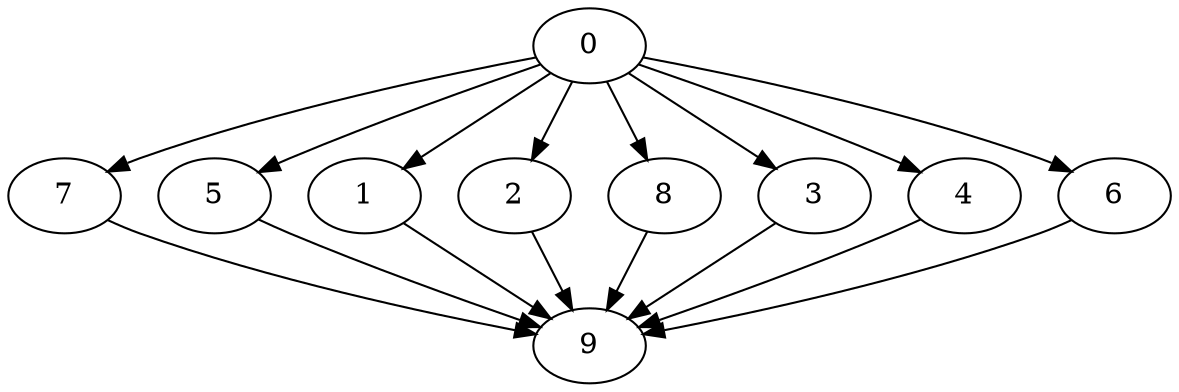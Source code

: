 digraph "Fork_Join_Nodes_10_CCR_1.00_WeightType_Random#2" {
	graph ["Duplicate states"=0,
		GraphType=F_J,
		"Max states in OPEN"=0,
		Modes="120000ms; topo-ordered tasks, ; Pruning: task equivalence, fixed order ready list, ; F-value: ; Optimisation: best schedule length (\
SL) optimisation on equal, ",
		NumberOfTasks=10,
		"Pruned using list schedule length"=10430,
		"States removed from OPEN"=0,
		TargetSystem="Homogeneous-2",
		"Time to schedule (ms)"=393,
		"Total idle time"=13,
		"Total schedule length"=63,
		"Total sequential time"=96,
		"Total states created"=38392
	];
	0	["Finish time"=11,
		Processor=0,
		"Start time"=0,
		Weight=11];
	7	["Finish time"=39,
		Processor=0,
		"Start time"=25,
		Weight=14];
	0 -> 7	[Weight=3];
	5	["Finish time"=25,
		Processor=0,
		"Start time"=17,
		Weight=8];
	0 -> 5	[Weight=4];
	1	["Finish time"=24,
		Processor=1,
		"Start time"=13,
		Weight=11];
	0 -> 1	[Weight=2];
	2	["Finish time"=49,
		Processor=1,
		"Start time"=39,
		Weight=10];
	0 -> 2	[Weight=2];
	8	["Finish time"=32,
		Processor=1,
		"Start time"=24,
		Weight=8];
	0 -> 8	[Weight=8];
	3	["Finish time"=39,
		Processor=1,
		"Start time"=32,
		Weight=7];
	0 -> 3	[Weight=7];
	4	["Finish time"=46,
		Processor=0,
		"Start time"=39,
		Weight=7];
	0 -> 4	[Weight=8];
	6	["Finish time"=17,
		Processor=0,
		"Start time"=11,
		Weight=6];
	0 -> 6	[Weight=9];
	9	["Finish time"=63,
		Processor=1,
		"Start time"=49,
		Weight=14];
	7 -> 9	[Weight=10];
	5 -> 9	[Weight=10];
	1 -> 9	[Weight=5];
	2 -> 9	[Weight=6];
	8 -> 9	[Weight=8];
	3 -> 9	[Weight=7];
	4 -> 9	[Weight=3];
	6 -> 9	[Weight=4];
}
